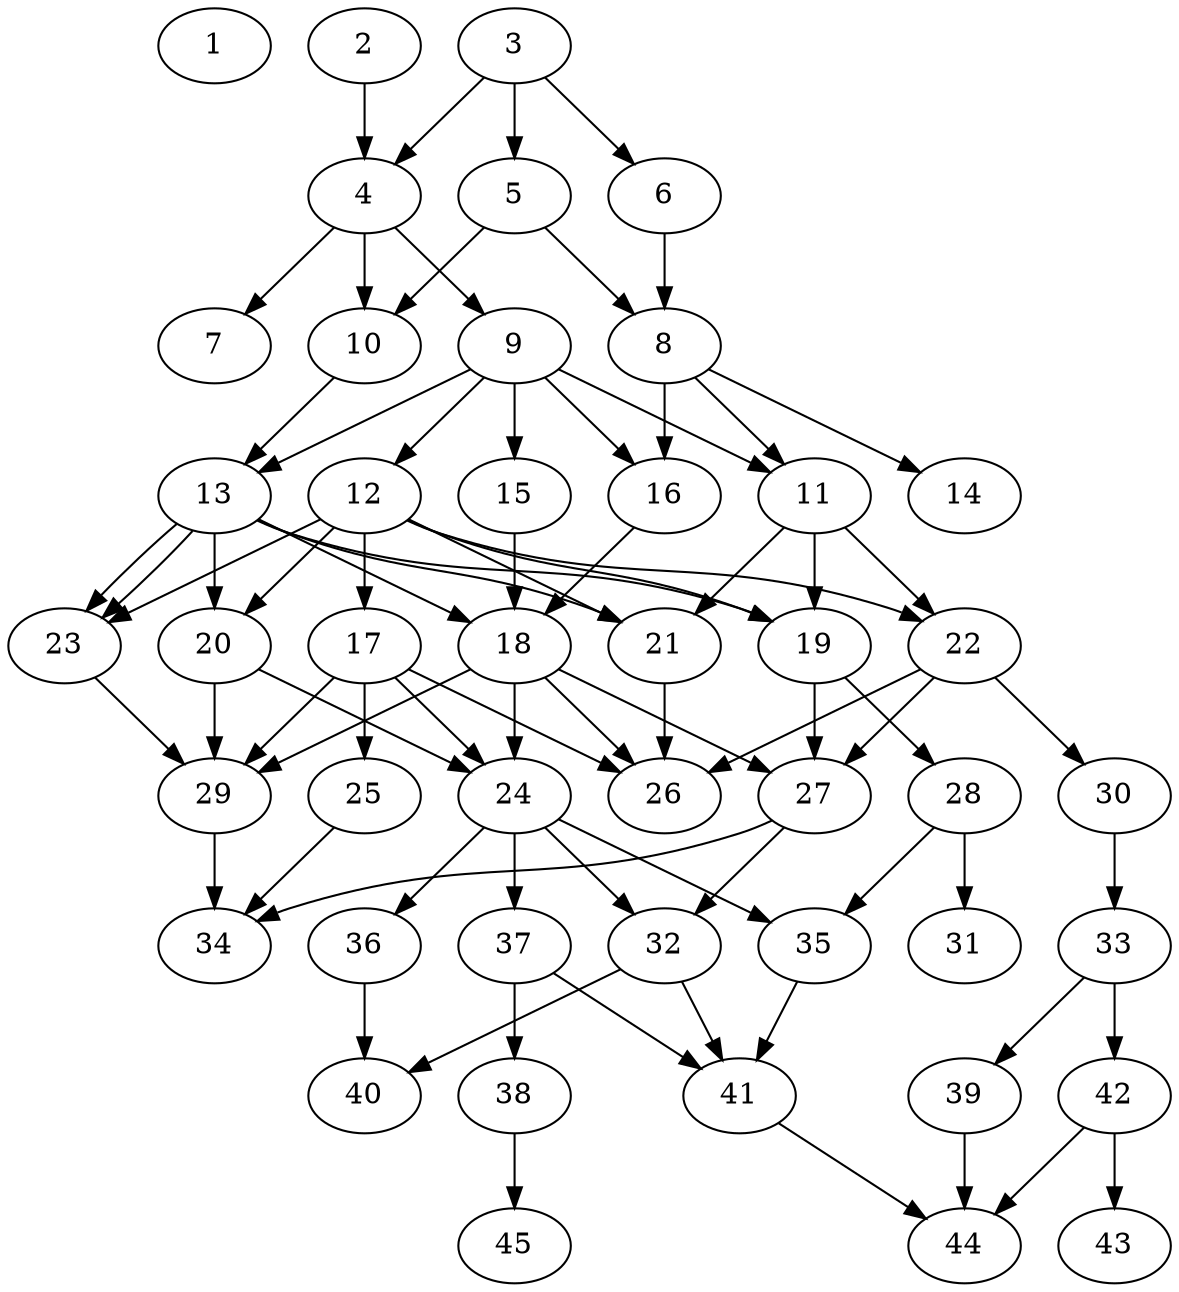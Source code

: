 // DAG automatically generated by daggen at Tue Aug  6 16:31:44 2019
// ./daggen --dot -n 45 --ccr 0.5 --fat 0.5 --regular 0.5 --density 0.5 --mindata 5242880 --maxdata 52428800 
digraph G {
  1 [size="21444608", alpha="0.01", expect_size="10722304"] 
  2 [size="33869824", alpha="0.14", expect_size="16934912"] 
  2 -> 4 [size ="16934912"]
  3 [size="99862528", alpha="0.10", expect_size="49931264"] 
  3 -> 4 [size ="49931264"]
  3 -> 5 [size ="49931264"]
  3 -> 6 [size ="49931264"]
  4 [size="35084288", alpha="0.11", expect_size="17542144"] 
  4 -> 7 [size ="17542144"]
  4 -> 9 [size ="17542144"]
  4 -> 10 [size ="17542144"]
  5 [size="65075200", alpha="0.09", expect_size="32537600"] 
  5 -> 8 [size ="32537600"]
  5 -> 10 [size ="32537600"]
  6 [size="90097664", alpha="0.15", expect_size="45048832"] 
  6 -> 8 [size ="45048832"]
  7 [size="58028032", alpha="0.04", expect_size="29014016"] 
  8 [size="50632704", alpha="0.05", expect_size="25316352"] 
  8 -> 11 [size ="25316352"]
  8 -> 14 [size ="25316352"]
  8 -> 16 [size ="25316352"]
  9 [size="75479040", alpha="0.00", expect_size="37739520"] 
  9 -> 11 [size ="37739520"]
  9 -> 12 [size ="37739520"]
  9 -> 13 [size ="37739520"]
  9 -> 15 [size ="37739520"]
  9 -> 16 [size ="37739520"]
  10 [size="50503680", alpha="0.07", expect_size="25251840"] 
  10 -> 13 [size ="25251840"]
  11 [size="86241280", alpha="0.16", expect_size="43120640"] 
  11 -> 19 [size ="43120640"]
  11 -> 21 [size ="43120640"]
  11 -> 22 [size ="43120640"]
  12 [size="90783744", alpha="0.19", expect_size="45391872"] 
  12 -> 17 [size ="45391872"]
  12 -> 19 [size ="45391872"]
  12 -> 20 [size ="45391872"]
  12 -> 21 [size ="45391872"]
  12 -> 22 [size ="45391872"]
  12 -> 23 [size ="45391872"]
  13 [size="61249536", alpha="0.01", expect_size="30624768"] 
  13 -> 18 [size ="30624768"]
  13 -> 19 [size ="30624768"]
  13 -> 20 [size ="30624768"]
  13 -> 21 [size ="30624768"]
  13 -> 23 [size ="30624768"]
  13 -> 23 [size ="30624768"]
  14 [size="13608960", alpha="0.17", expect_size="6804480"] 
  15 [size="67440640", alpha="0.11", expect_size="33720320"] 
  15 -> 18 [size ="33720320"]
  16 [size="14172160", alpha="0.09", expect_size="7086080"] 
  16 -> 18 [size ="7086080"]
  17 [size="86839296", alpha="0.08", expect_size="43419648"] 
  17 -> 24 [size ="43419648"]
  17 -> 25 [size ="43419648"]
  17 -> 26 [size ="43419648"]
  17 -> 29 [size ="43419648"]
  18 [size="10754048", alpha="0.07", expect_size="5377024"] 
  18 -> 24 [size ="5377024"]
  18 -> 26 [size ="5377024"]
  18 -> 27 [size ="5377024"]
  18 -> 29 [size ="5377024"]
  19 [size="35928064", alpha="0.18", expect_size="17964032"] 
  19 -> 27 [size ="17964032"]
  19 -> 28 [size ="17964032"]
  20 [size="37892096", alpha="0.03", expect_size="18946048"] 
  20 -> 24 [size ="18946048"]
  20 -> 29 [size ="18946048"]
  21 [size="73078784", alpha="0.12", expect_size="36539392"] 
  21 -> 26 [size ="36539392"]
  22 [size="52420608", alpha="0.05", expect_size="26210304"] 
  22 -> 26 [size ="26210304"]
  22 -> 27 [size ="26210304"]
  22 -> 30 [size ="26210304"]
  23 [size="45709312", alpha="0.17", expect_size="22854656"] 
  23 -> 29 [size ="22854656"]
  24 [size="52576256", alpha="0.14", expect_size="26288128"] 
  24 -> 32 [size ="26288128"]
  24 -> 35 [size ="26288128"]
  24 -> 36 [size ="26288128"]
  24 -> 37 [size ="26288128"]
  25 [size="38025216", alpha="0.03", expect_size="19012608"] 
  25 -> 34 [size ="19012608"]
  26 [size="92098560", alpha="0.09", expect_size="46049280"] 
  27 [size="38320128", alpha="0.04", expect_size="19160064"] 
  27 -> 32 [size ="19160064"]
  27 -> 34 [size ="19160064"]
  28 [size="74553344", alpha="0.09", expect_size="37276672"] 
  28 -> 31 [size ="37276672"]
  28 -> 35 [size ="37276672"]
  29 [size="12285952", alpha="0.07", expect_size="6142976"] 
  29 -> 34 [size ="6142976"]
  30 [size="95430656", alpha="0.13", expect_size="47715328"] 
  30 -> 33 [size ="47715328"]
  31 [size="17332224", alpha="0.16", expect_size="8666112"] 
  32 [size="72067072", alpha="0.15", expect_size="36033536"] 
  32 -> 40 [size ="36033536"]
  32 -> 41 [size ="36033536"]
  33 [size="94275584", alpha="0.06", expect_size="47137792"] 
  33 -> 39 [size ="47137792"]
  33 -> 42 [size ="47137792"]
  34 [size="78964736", alpha="0.17", expect_size="39482368"] 
  35 [size="50733056", alpha="0.20", expect_size="25366528"] 
  35 -> 41 [size ="25366528"]
  36 [size="64167936", alpha="0.04", expect_size="32083968"] 
  36 -> 40 [size ="32083968"]
  37 [size="104513536", alpha="0.04", expect_size="52256768"] 
  37 -> 38 [size ="52256768"]
  37 -> 41 [size ="52256768"]
  38 [size="30566400", alpha="0.04", expect_size="15283200"] 
  38 -> 45 [size ="15283200"]
  39 [size="71217152", alpha="0.10", expect_size="35608576"] 
  39 -> 44 [size ="35608576"]
  40 [size="102717440", alpha="0.01", expect_size="51358720"] 
  41 [size="70715392", alpha="0.05", expect_size="35357696"] 
  41 -> 44 [size ="35357696"]
  42 [size="50966528", alpha="0.19", expect_size="25483264"] 
  42 -> 43 [size ="25483264"]
  42 -> 44 [size ="25483264"]
  43 [size="29396992", alpha="0.20", expect_size="14698496"] 
  44 [size="56774656", alpha="0.10", expect_size="28387328"] 
  45 [size="41848832", alpha="0.05", expect_size="20924416"] 
}
